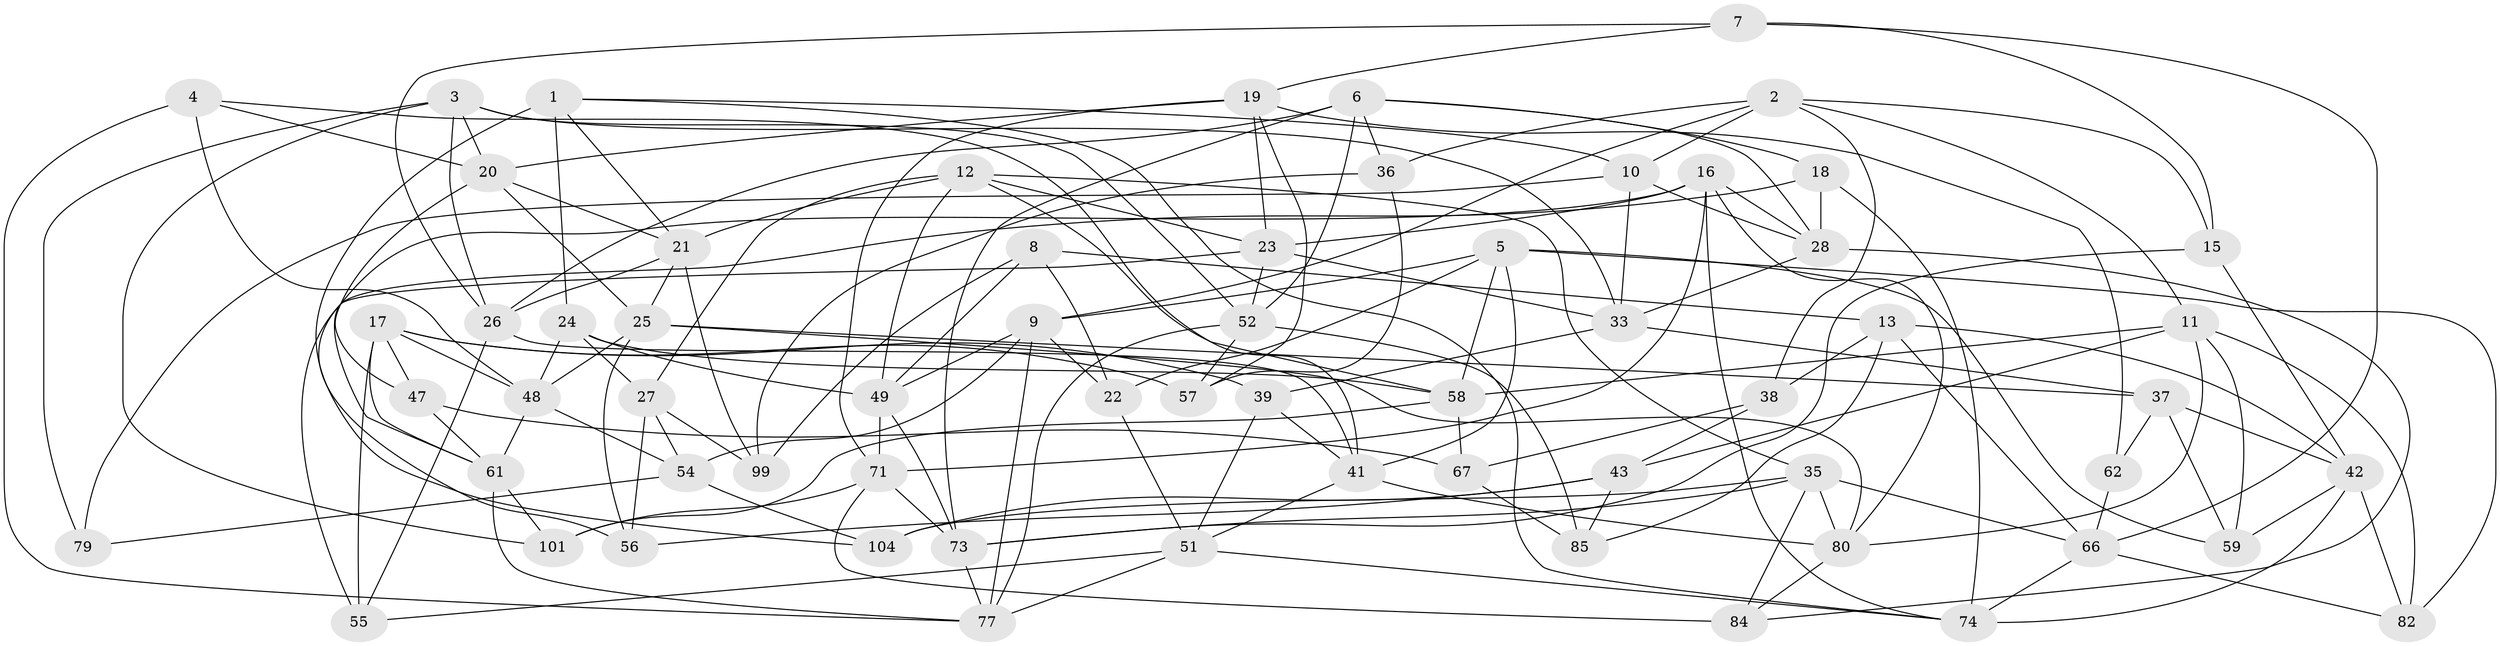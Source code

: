 // original degree distribution, {4: 1.0}
// Generated by graph-tools (version 1.1) at 2025/11/02/27/25 16:11:44]
// undirected, 63 vertices, 161 edges
graph export_dot {
graph [start="1"]
  node [color=gray90,style=filled];
  1 [super="+45"];
  2 [super="+100"];
  3 [super="+30"];
  4;
  5 [super="+14"];
  6 [super="+90"];
  7;
  8;
  9 [super="+32"];
  10 [super="+76"];
  11 [super="+34"];
  12 [super="+89"];
  13 [super="+64"];
  15;
  16 [super="+93"];
  17 [super="+46"];
  18;
  19 [super="+95"];
  20 [super="+81"];
  21 [super="+86"];
  22;
  23 [super="+72"];
  24 [super="+92"];
  25 [super="+29"];
  26 [super="+63"];
  27 [super="+31"];
  28 [super="+40"];
  33 [super="+69"];
  35 [super="+53"];
  36;
  37 [super="+78"];
  38 [super="+44"];
  39;
  41 [super="+60"];
  42 [super="+50"];
  43 [super="+94"];
  47;
  48 [super="+68"];
  49 [super="+96"];
  51 [super="+91"];
  52 [super="+98"];
  54 [super="+87"];
  55;
  56;
  57;
  58 [super="+83"];
  59;
  61 [super="+65"];
  62;
  66 [super="+70"];
  67;
  71 [super="+102"];
  73 [super="+103"];
  74 [super="+75"];
  77 [super="+88"];
  79;
  80 [super="+97"];
  82;
  84;
  85;
  99;
  101;
  104;
  1 -- 24 [weight=2];
  1 -- 104;
  1 -- 74;
  1 -- 21;
  1 -- 10;
  2 -- 10;
  2 -- 11;
  2 -- 36;
  2 -- 9;
  2 -- 15;
  2 -- 38;
  3 -- 79;
  3 -- 33;
  3 -- 26;
  3 -- 52;
  3 -- 101;
  3 -- 20;
  4 -- 77;
  4 -- 41;
  4 -- 20;
  4 -- 48;
  5 -- 41;
  5 -- 82;
  5 -- 9;
  5 -- 58;
  5 -- 59;
  5 -- 22;
  6 -- 36;
  6 -- 73;
  6 -- 28;
  6 -- 18;
  6 -- 26;
  6 -- 52;
  7 -- 15;
  7 -- 26;
  7 -- 19;
  7 -- 66;
  8 -- 99;
  8 -- 22;
  8 -- 49;
  8 -- 13;
  9 -- 22;
  9 -- 54;
  9 -- 77;
  9 -- 49;
  10 -- 33;
  10 -- 79 [weight=2];
  10 -- 28;
  11 -- 58;
  11 -- 43;
  11 -- 82;
  11 -- 59;
  11 -- 80;
  12 -- 58;
  12 -- 21;
  12 -- 49;
  12 -- 27;
  12 -- 35;
  12 -- 23;
  13 -- 66;
  13 -- 38 [weight=2];
  13 -- 42;
  13 -- 85;
  15 -- 73;
  15 -- 42;
  16 -- 80;
  16 -- 61;
  16 -- 74;
  16 -- 28;
  16 -- 23;
  16 -- 71;
  17 -- 61;
  17 -- 47;
  17 -- 39;
  17 -- 48;
  17 -- 55;
  17 -- 57;
  18 -- 74;
  18 -- 56;
  18 -- 28;
  19 -- 62;
  19 -- 23;
  19 -- 71;
  19 -- 57;
  19 -- 20;
  20 -- 47;
  20 -- 25;
  20 -- 21;
  21 -- 25;
  21 -- 26;
  21 -- 99;
  22 -- 51;
  23 -- 52;
  23 -- 55;
  23 -- 33;
  24 -- 27;
  24 -- 58;
  24 -- 48;
  24 -- 49;
  25 -- 56;
  25 -- 48;
  25 -- 37;
  25 -- 80;
  26 -- 41;
  26 -- 55;
  27 -- 99;
  27 -- 54 [weight=2];
  27 -- 56;
  28 -- 84;
  28 -- 33;
  33 -- 37;
  33 -- 39;
  35 -- 84;
  35 -- 104;
  35 -- 80;
  35 -- 73;
  35 -- 66;
  36 -- 57;
  36 -- 99;
  37 -- 62 [weight=2];
  37 -- 59;
  37 -- 42;
  38 -- 43 [weight=2];
  38 -- 67;
  39 -- 41;
  39 -- 51;
  41 -- 80;
  41 -- 51;
  42 -- 82;
  42 -- 59;
  42 -- 74;
  43 -- 85;
  43 -- 56;
  43 -- 104;
  47 -- 61;
  47 -- 67;
  48 -- 61;
  48 -- 54;
  49 -- 71;
  49 -- 73;
  51 -- 74;
  51 -- 55;
  51 -- 77;
  52 -- 77;
  52 -- 85;
  52 -- 57;
  54 -- 104;
  54 -- 79;
  58 -- 101;
  58 -- 67;
  61 -- 101;
  61 -- 77;
  62 -- 66;
  66 -- 82;
  66 -- 74;
  67 -- 85;
  71 -- 84;
  71 -- 73;
  71 -- 101;
  73 -- 77;
  80 -- 84;
}
